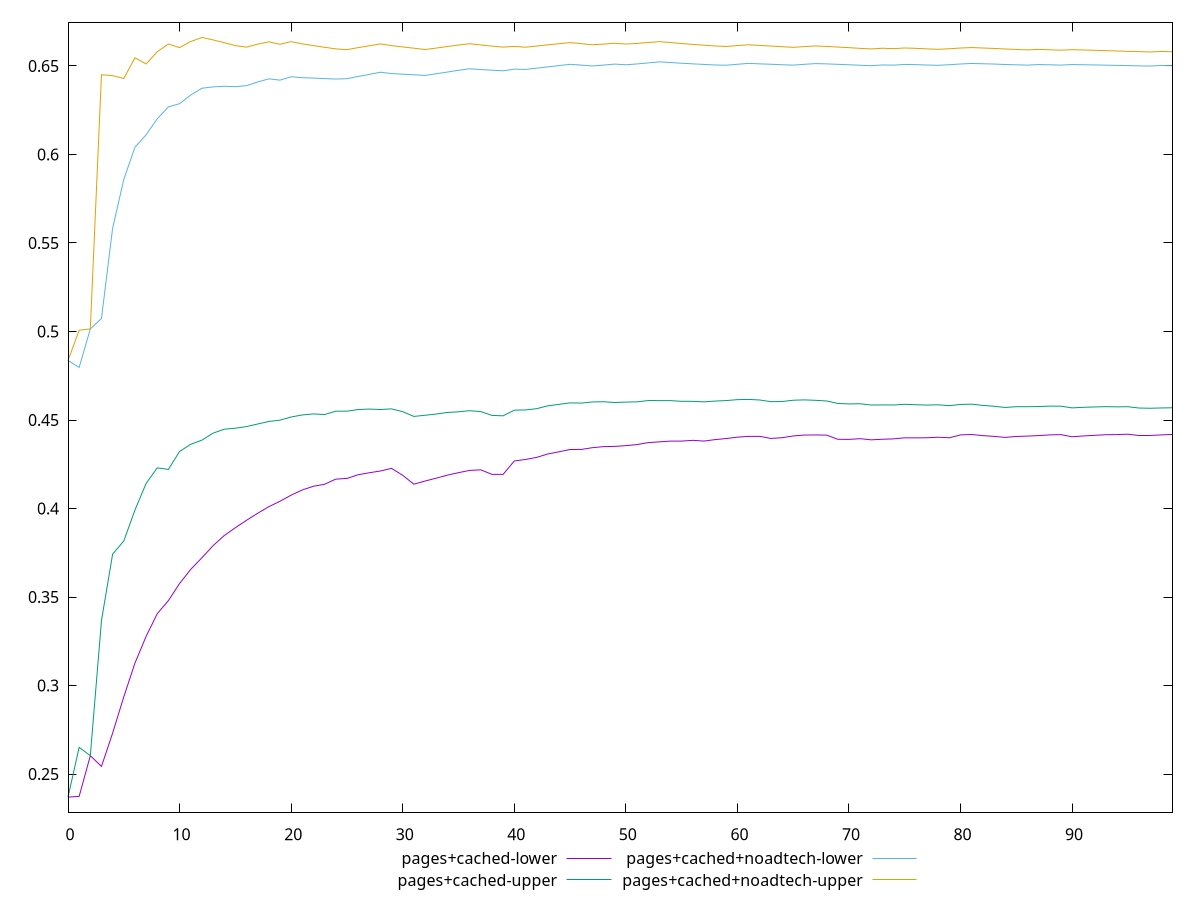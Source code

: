 reset

$pagesCachedLower <<EOF
0 0.23698529755288966
1 0.2374432766571948
2 0.26039088043334285
3 0.2543579012799318
4 0.2731501215699659
5 0.2936593720073945
6 0.3127019981402873
7 0.3277756338833709
8 0.34060384019733864
9 0.34802215437367207
10 0.35765248224862284
11 0.3656544307510536
12 0.37218452147995523
13 0.37900897851168563
14 0.3847474260012573
15 0.38916082631987303
16 0.39337396133609615
17 0.3973448042502481
18 0.4010651820593225
19 0.40413971724905495
20 0.4075834134169214
21 0.41050668097697823
22 0.4126065462338237
23 0.413717041193932
24 0.41661317061859104
25 0.41700792235522377
26 0.419090957128373
27 0.42021290521400634
28 0.4212060761598079
29 0.42269383142736283
30 0.4187765537517223
31 0.41375953503191504
32 0.4155402598828278
33 0.41715613463618256
34 0.4188835984407549
35 0.42025682367181644
36 0.4215531760431664
37 0.42186403154383023
38 0.4193133931275819
39 0.41929825591826564
40 0.4268566570805528
41 0.4277326452232905
42 0.42888889475868713
43 0.4308288042366455
44 0.4320523533860701
45 0.43335935090064615
46 0.43338284284517414
47 0.43437671708766734
48 0.4349760881198407
49 0.4351099493734838
50 0.43553159492927135
51 0.4361408101456258
52 0.4372377186837658
53 0.43766738477615796
54 0.43810039068493545
55 0.438105707298414
56 0.4385287612698948
57 0.4381261641120923
58 0.4389399056925088
59 0.43954818286312586
60 0.44032457510331124
61 0.4407769951718692
62 0.4407838419143403
63 0.4395970381187294
64 0.4400221255590604
65 0.4410009975670722
66 0.44151211602363843
67 0.44157619860819447
68 0.4414808465756843
69 0.4391149809150787
70 0.43907313769670947
71 0.4394651412209949
72 0.438808893549173
73 0.43914262637622686
74 0.4393585563526628
75 0.43995988611715214
76 0.4399441930512454
77 0.43997992986668055
78 0.4402895372560063
79 0.43997845743094965
80 0.4416069864406256
81 0.4418240080125735
82 0.44119826098391146
83 0.44077550366742196
84 0.44018831691917787
85 0.4407265052554849
86 0.4409331278791488
87 0.4412138268046306
88 0.44161391862667404
89 0.4417485225201718
90 0.4405561405013837
91 0.4410068374523268
92 0.44136174018697355
93 0.4416971198017553
94 0.4417693040622273
95 0.442002245989228
96 0.4412399876670671
97 0.44128562777471214
98 0.44160129169355394
99 0.44185803889874076
EOF

$pagesCachedUpper <<EOF
0 0.23698529755288966
1 0.2651164131708477
2 0.26039088043334285
3 0.33672127621784637
4 0.3742682102351159
5 0.3816784508023828
6 0.3991501681942148
7 0.4141853274095046
8 0.42297280565011336
9 0.4221244731121086
10 0.432255975569837
11 0.4363070263364028
12 0.43863100985455955
13 0.4425880083197236
14 0.44481239457256133
15 0.44537721569753386
16 0.44630320539581014
17 0.4477538298121114
18 0.4491970417630995
19 0.4499276898467457
20 0.4517186887765898
21 0.45285690165403564
22 0.45346631329464576
23 0.4530982076945292
24 0.45498930044705277
25 0.45499452751444525
26 0.45592829914844996
27 0.45619813444476487
28 0.4559314719452373
29 0.45629737049542285
30 0.4547200431423333
31 0.45204146080908675
32 0.45269262993713894
33 0.4533788921968049
34 0.454282819316516
35 0.4546523143208275
36 0.4552723705105856
37 0.4547587020719226
38 0.45261036041104735
39 0.4523798836215458
40 0.4555743824128535
41 0.4557023508096166
42 0.4564043726828482
43 0.45801781054774426
44 0.4588375106737011
45 0.45969829625515546
46 0.4595709130299629
47 0.46021436927879655
48 0.4603132464769898
49 0.45990997453285
50 0.4601238700356351
51 0.46027426561138507
52 0.46099272822182846
53 0.4609682488322676
54 0.4609661140080905
55 0.4605681897634878
56 0.46055944431267115
57 0.4602660531351502
58 0.46070878497031015
59 0.46099073642690985
60 0.46151563177227517
61 0.4616514393378477
62 0.4613177097777188
63 0.46036856427445205
64 0.4604486373648593
65 0.461187942516964
66 0.4613791754351005
67 0.4611383346201357
68 0.46076353633317924
69 0.45936392024617767
70 0.45910577255513646
71 0.45920201869291977
72 0.4584707631231641
73 0.45855227178545727
74 0.4584996542844572
75 0.45890486071647024
76 0.4586382074649363
77 0.45844850056514497
78 0.4586063679327923
79 0.45811401601361934
80 0.45881596803109453
81 0.4589657770573389
82 0.4582586568792455
83 0.4577775622167581
84 0.45711024103769565
85 0.4575336969596178
86 0.4575298528520531
87 0.4576267920367123
88 0.4578656041453156
89 0.45781515628975333
90 0.45686438656954
91 0.4571844728821667
92 0.45738334644388084
93 0.4575534661008428
94 0.4574544500817816
95 0.4575171952301149
96 0.4567747334921543
97 0.4566526780411708
98 0.45681851024470926
99 0.45692767056213734
EOF

$pagesCachedNoadtechLower <<EOF
0 0.483616144523678
1 0.4797271318086948
2 0.5014614897995038
3 0.507371430092147
4 0.5583877106140409
5 0.5858542543121953
6 0.6041182375923287
7 0.6110828758118131
8 0.6201723864651522
9 0.6268987183627525
10 0.6287013450476149
11 0.633567245413302
12 0.6374171721668623
13 0.6381896216564867
14 0.6385127597386185
15 0.6383152279992869
16 0.6388580058917606
17 0.6409293973920931
18 0.6427306795378198
19 0.6419914978323974
20 0.6439185727703236
21 0.6433544680226373
22 0.6431713073153477
23 0.6428478715726234
24 0.6426091839447281
25 0.6428146978713728
26 0.6440529910872681
27 0.6452248182073136
28 0.646464705391952
29 0.6457010413827691
30 0.6453673545954047
31 0.645038865182813
32 0.6446468161330163
33 0.6455803827787113
34 0.6465568623420721
35 0.6475205789185934
36 0.6484231277549249
37 0.6479589337661068
38 0.6476039406873828
39 0.6472639240916065
40 0.648204208587413
41 0.6480302720667886
42 0.6487356430358243
43 0.6494772330679877
44 0.6502016939059279
45 0.650920114034935
46 0.650481762944672
47 0.6499970283365893
48 0.6504954152248977
49 0.6510505796114759
50 0.6506737694102901
51 0.6511335894151641
52 0.651735423247511
53 0.6523062773225361
54 0.6519297826510315
55 0.6515504161847565
56 0.6511828659908611
57 0.6508757842848348
58 0.6505408508951741
59 0.6504040000710367
60 0.6509468219625875
61 0.6514596013748062
62 0.6511839243843454
63 0.6509738226194344
64 0.6506847063694894
65 0.6504646642101392
66 0.6509305591369118
67 0.6513269956774969
68 0.6511720737059894
69 0.6509218374312037
70 0.6506790990965823
71 0.6503895493522055
72 0.6501425565416645
73 0.6505739539752557
74 0.6504559534017992
75 0.6508601775468538
76 0.6507387300582301
77 0.6505197686938461
78 0.6503683234215889
79 0.650709966641613
80 0.6511152543153631
81 0.6514061677525408
82 0.651241354932658
83 0.6510788181063666
84 0.6508271809233027
85 0.6506495001249663
86 0.6504643444586856
87 0.6507933181302856
88 0.6506454927437725
89 0.6504832494079338
90 0.6507965835547312
91 0.65068380879006
92 0.6505789124943457
93 0.6504516628895227
94 0.6503197494265323
95 0.6501907917185725
96 0.6500531853174113
97 0.6499442700087474
98 0.650261910995749
99 0.650139074969407
EOF

$pagesCachedNoadtechUpper <<EOF
0 0.483616144523678
1 0.5007140077942558
2 0.5014614897995038
3 0.6450400737103188
4 0.6445431620210538
5 0.6429178736132785
6 0.6546170878448162
7 0.6511268799307052
8 0.6580504795107455
9 0.6623943740334329
10 0.6603569741596047
11 0.6637894255079811
12 0.6660792356233806
13 0.6647236167235836
14 0.6631685922513889
15 0.6614871949790085
16 0.6606327074690823
17 0.6623081887797602
18 0.6636596170004412
19 0.6622088072307443
20 0.6637580175373137
21 0.6624670669485966
22 0.6614925967015503
23 0.6605563190462738
24 0.6596441479179007
25 0.6591986036314673
26 0.6603478726165748
27 0.661384504591677
28 0.6624455006263384
29 0.6614889999325464
30 0.660750214419141
31 0.66004373638055
32 0.659267479350488
33 0.6601076712114121
34 0.6609720786475453
35 0.6618181533698502
36 0.6625777051277929
37 0.6618381655566651
38 0.6612167321969795
39 0.6606451454848683
40 0.6610549749612554
41 0.6605952072575402
42 0.6612415382231341
43 0.6619166034323514
44 0.6625632433716815
45 0.663200960878217
46 0.6625982301246158
47 0.6619715075854958
48 0.6623654918691332
49 0.6628242758178228
50 0.6623679810257704
51 0.6627346521382235
52 0.6632510239325586
53 0.6637311830204282
54 0.6632214827612417
55 0.6626839878439015
56 0.6621788673680832
57 0.6617403303982298
58 0.6613005005535496
59 0.6610118357914712
60 0.6615162225546124
61 0.6619715828547634
62 0.6615902629395374
63 0.6612646837805236
64 0.6608670944963839
65 0.6605270692138921
66 0.66095205934094
67 0.6612948090349696
68 0.661025304927829
69 0.6606782187945123
70 0.6603354736609859
71 0.6599479492778443
72 0.6596078243468373
73 0.660009575812798
74 0.659782687785969
75 0.6601553718277843
76 0.6599499356983514
77 0.6596451834896792
78 0.6594030009192369
79 0.659712071961831
80 0.6601345370580298
81 0.6603889940464406
82 0.6601460902692226
83 0.6598940054171073
84 0.6595757797159817
85 0.6593229758125633
86 0.6590644957501263
87 0.6593723408591718
88 0.659142286786292
89 0.6589058388341833
90 0.6591981711144727
91 0.6590183658621999
92 0.6588487597126975
93 0.6586543371259366
94 0.658456648216114
95 0.6582626913952054
96 0.6580719191607852
97 0.6578983055680037
98 0.6582081853822475
99 0.658023567846474
EOF

set key outside below
set xrange [0:99]
set yrange [0.22840341879147985:0.6746611143847904]
set trange [0.22840341879147985:0.6746611143847904]
set terminal svg size 640, 560 enhanced background rgb 'white'
set output "report_00017_2021-02-10T15-08-03.406Z/meta/scoreEstimate/comparison/sorted/1_vs_2.svg"

plot $pagesCachedLower title "pages+cached-lower" with line, \
     $pagesCachedUpper title "pages+cached-upper" with line, \
     $pagesCachedNoadtechLower title "pages+cached+noadtech-lower" with line, \
     $pagesCachedNoadtechUpper title "pages+cached+noadtech-upper" with line

reset
